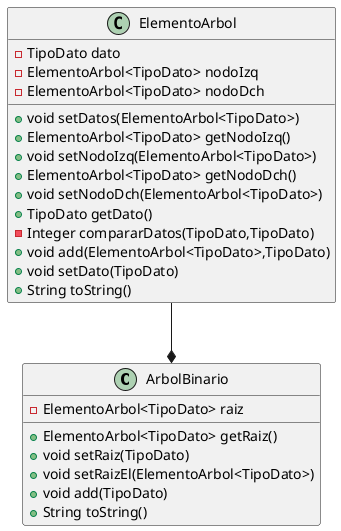@startuml
class ArbolBinario {
- ElementoArbol<TipoDato> raiz
+ ElementoArbol<TipoDato> getRaiz()
+ void setRaiz(TipoDato)
+ void setRaizEl(ElementoArbol<TipoDato>)
+ void add(TipoDato)
+ String toString()
}

class ElementoArbol {
- TipoDato dato
- ElementoArbol<TipoDato> nodoIzq
- ElementoArbol<TipoDato> nodoDch
+ void setDatos(ElementoArbol<TipoDato>)
+ ElementoArbol<TipoDato> getNodoIzq()
+ void setNodoIzq(ElementoArbol<TipoDato>)
+ ElementoArbol<TipoDato> getNodoDch()
+ void setNodoDch(ElementoArbol<TipoDato>)
+ TipoDato getDato()
- Integer compararDatos(TipoDato,TipoDato)
+ void add(ElementoArbol<TipoDato>,TipoDato)
+ void setDato(TipoDato)
+ String toString()
}

ElementoArbol--*ArbolBinario

@enduml